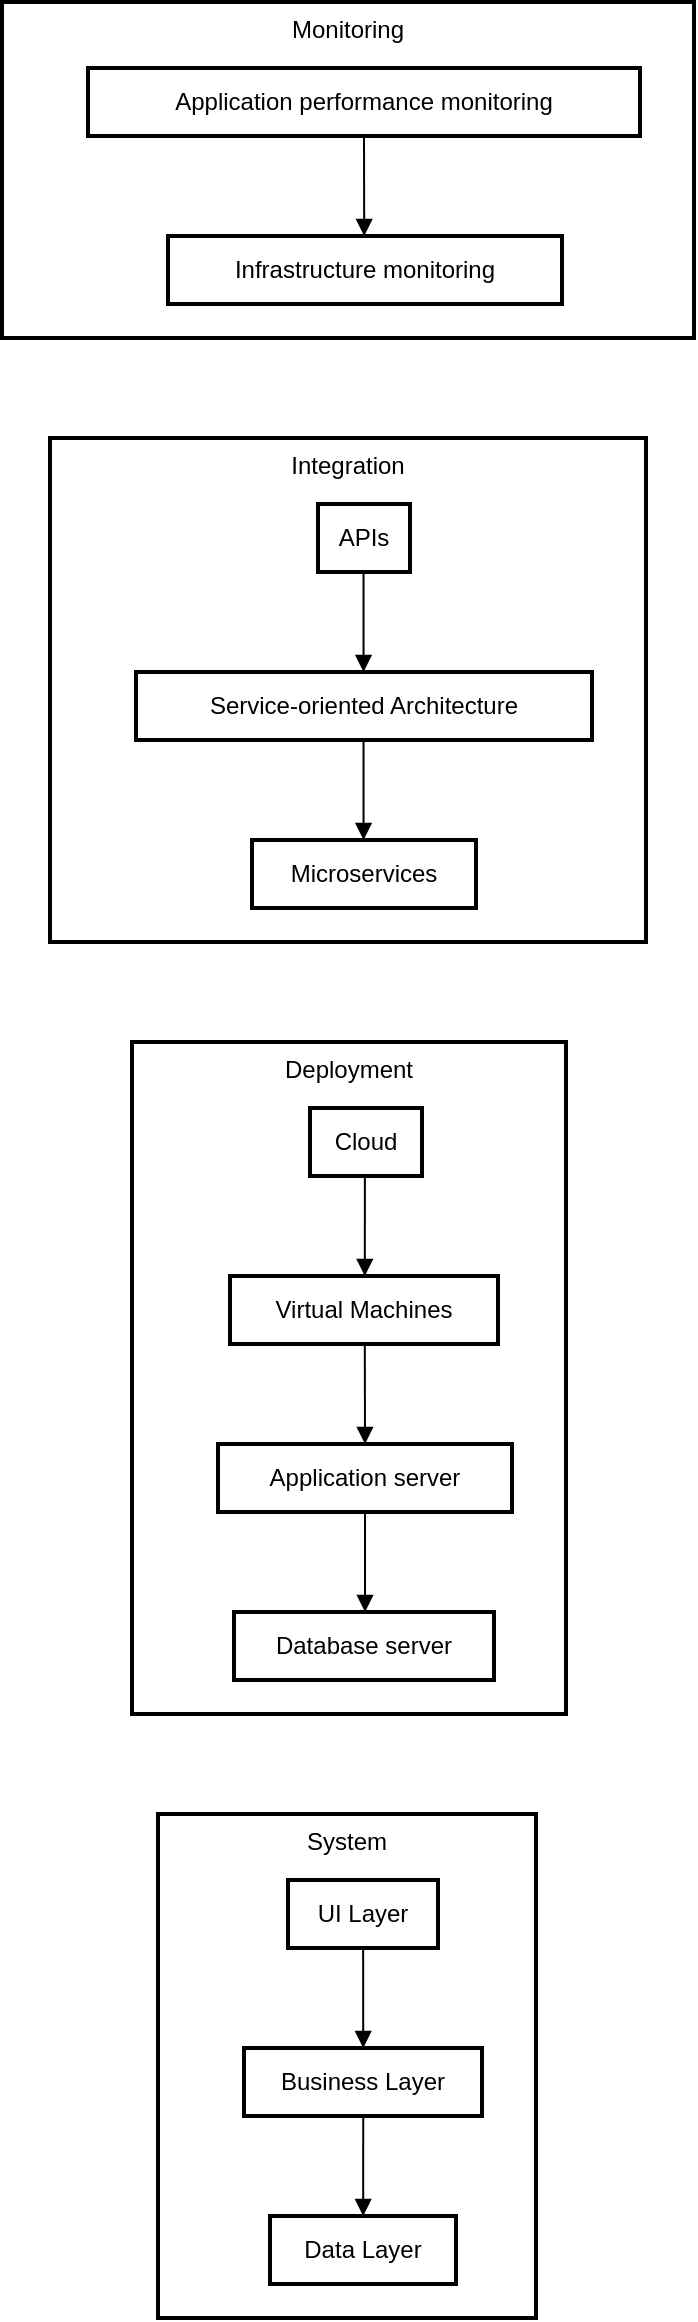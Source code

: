 <mxfile version="21.2.1" type="github">
  <diagram name="Página-1" id="Tm0cJkJgB7LHCvZ1oBnt">
    <mxGraphModel>
      <root>
        <mxCell id="0" />
        <mxCell id="1" parent="0" />
        <mxCell id="2" value="Monitoring" style="whiteSpace=wrap;strokeWidth=2;verticalAlign=top;" vertex="1" parent="1">
          <mxGeometry width="346" height="168" as="geometry" />
        </mxCell>
        <mxCell id="3" value="Infrastructure monitoring" style="whiteSpace=wrap;strokeWidth=2;" vertex="1" parent="2">
          <mxGeometry x="83" y="117" width="197" height="34" as="geometry" />
        </mxCell>
        <mxCell id="4" value="Application performance monitoring" style="whiteSpace=wrap;strokeWidth=2;" vertex="1" parent="2">
          <mxGeometry x="43" y="33" width="276" height="34" as="geometry" />
        </mxCell>
        <mxCell id="5" value="" style="curved=1;startArrow=none;endArrow=block;exitX=0.5;exitY=1;entryX=0.498;entryY=0;" edge="1" parent="2" source="4" target="3">
          <mxGeometry relative="1" as="geometry">
            <Array as="points" />
          </mxGeometry>
        </mxCell>
        <mxCell id="6" value="Integration" style="whiteSpace=wrap;strokeWidth=2;verticalAlign=top;" vertex="1" parent="1">
          <mxGeometry x="24" y="218" width="298" height="252" as="geometry" />
        </mxCell>
        <mxCell id="7" value="Microservices" style="whiteSpace=wrap;strokeWidth=2;" vertex="1" parent="6">
          <mxGeometry x="101" y="201" width="112" height="34" as="geometry" />
        </mxCell>
        <mxCell id="8" value="APIs" style="whiteSpace=wrap;strokeWidth=2;" vertex="1" parent="6">
          <mxGeometry x="134" y="33" width="46" height="34" as="geometry" />
        </mxCell>
        <mxCell id="9" value="Service-oriented Architecture" style="whiteSpace=wrap;strokeWidth=2;" vertex="1" parent="6">
          <mxGeometry x="43" y="117" width="228" height="34" as="geometry" />
        </mxCell>
        <mxCell id="10" value="" style="curved=1;startArrow=none;endArrow=block;exitX=0.495;exitY=1;entryX=0.499;entryY=0;" edge="1" parent="6" source="8" target="9">
          <mxGeometry relative="1" as="geometry">
            <Array as="points" />
          </mxGeometry>
        </mxCell>
        <mxCell id="11" value="" style="curved=1;startArrow=none;endArrow=block;exitX=0.499;exitY=1;entryX=0.498;entryY=0;" edge="1" parent="6" source="9" target="7">
          <mxGeometry relative="1" as="geometry">
            <Array as="points" />
          </mxGeometry>
        </mxCell>
        <mxCell id="12" value="Deployment" style="whiteSpace=wrap;strokeWidth=2;verticalAlign=top;" vertex="1" parent="1">
          <mxGeometry x="65" y="520" width="217" height="336" as="geometry" />
        </mxCell>
        <mxCell id="13" value="Database server" style="whiteSpace=wrap;strokeWidth=2;" vertex="1" parent="12">
          <mxGeometry x="51" y="285" width="130" height="34" as="geometry" />
        </mxCell>
        <mxCell id="14" value="Cloud" style="whiteSpace=wrap;strokeWidth=2;" vertex="1" parent="12">
          <mxGeometry x="89" y="33" width="56" height="34" as="geometry" />
        </mxCell>
        <mxCell id="15" value="Virtual Machines" style="whiteSpace=wrap;strokeWidth=2;" vertex="1" parent="12">
          <mxGeometry x="49" y="117" width="134" height="34" as="geometry" />
        </mxCell>
        <mxCell id="16" value="Application server" style="whiteSpace=wrap;strokeWidth=2;" vertex="1" parent="12">
          <mxGeometry x="43" y="201" width="147" height="34" as="geometry" />
        </mxCell>
        <mxCell id="17" value="" style="curved=1;startArrow=none;endArrow=block;exitX=0.49;exitY=1;entryX=0.503;entryY=0;" edge="1" parent="12" source="14" target="15">
          <mxGeometry relative="1" as="geometry">
            <Array as="points" />
          </mxGeometry>
        </mxCell>
        <mxCell id="18" value="" style="curved=1;startArrow=none;endArrow=block;exitX=0.503;exitY=1;entryX=0.5;entryY=0;" edge="1" parent="12" source="15" target="16">
          <mxGeometry relative="1" as="geometry">
            <Array as="points" />
          </mxGeometry>
        </mxCell>
        <mxCell id="19" value="" style="curved=1;startArrow=none;endArrow=block;exitX=0.5;exitY=1;entryX=0.504;entryY=0;" edge="1" parent="12" source="16" target="13">
          <mxGeometry relative="1" as="geometry">
            <Array as="points" />
          </mxGeometry>
        </mxCell>
        <mxCell id="20" value="System" style="whiteSpace=wrap;strokeWidth=2;verticalAlign=top;" vertex="1" parent="1">
          <mxGeometry x="78" y="906" width="189" height="252" as="geometry" />
        </mxCell>
        <mxCell id="21" value="Data Layer" style="whiteSpace=wrap;strokeWidth=2;" vertex="1" parent="20">
          <mxGeometry x="56" y="201" width="93" height="34" as="geometry" />
        </mxCell>
        <mxCell id="22" value="UI Layer" style="whiteSpace=wrap;strokeWidth=2;" vertex="1" parent="20">
          <mxGeometry x="65" y="33" width="75" height="34" as="geometry" />
        </mxCell>
        <mxCell id="23" value="Business Layer" style="whiteSpace=wrap;strokeWidth=2;" vertex="1" parent="20">
          <mxGeometry x="43" y="117" width="119" height="34" as="geometry" />
        </mxCell>
        <mxCell id="24" value="" style="curved=1;startArrow=none;endArrow=block;exitX=0.501;exitY=1;entryX=0.501;entryY=0;" edge="1" parent="20" source="22" target="23">
          <mxGeometry relative="1" as="geometry">
            <Array as="points" />
          </mxGeometry>
        </mxCell>
        <mxCell id="25" value="" style="curved=1;startArrow=none;endArrow=block;exitX=0.501;exitY=1;entryX=0.501;entryY=0;" edge="1" parent="20" source="23" target="21">
          <mxGeometry relative="1" as="geometry">
            <Array as="points" />
          </mxGeometry>
        </mxCell>
      </root>
    </mxGraphModel>
  </diagram>
</mxfile>
